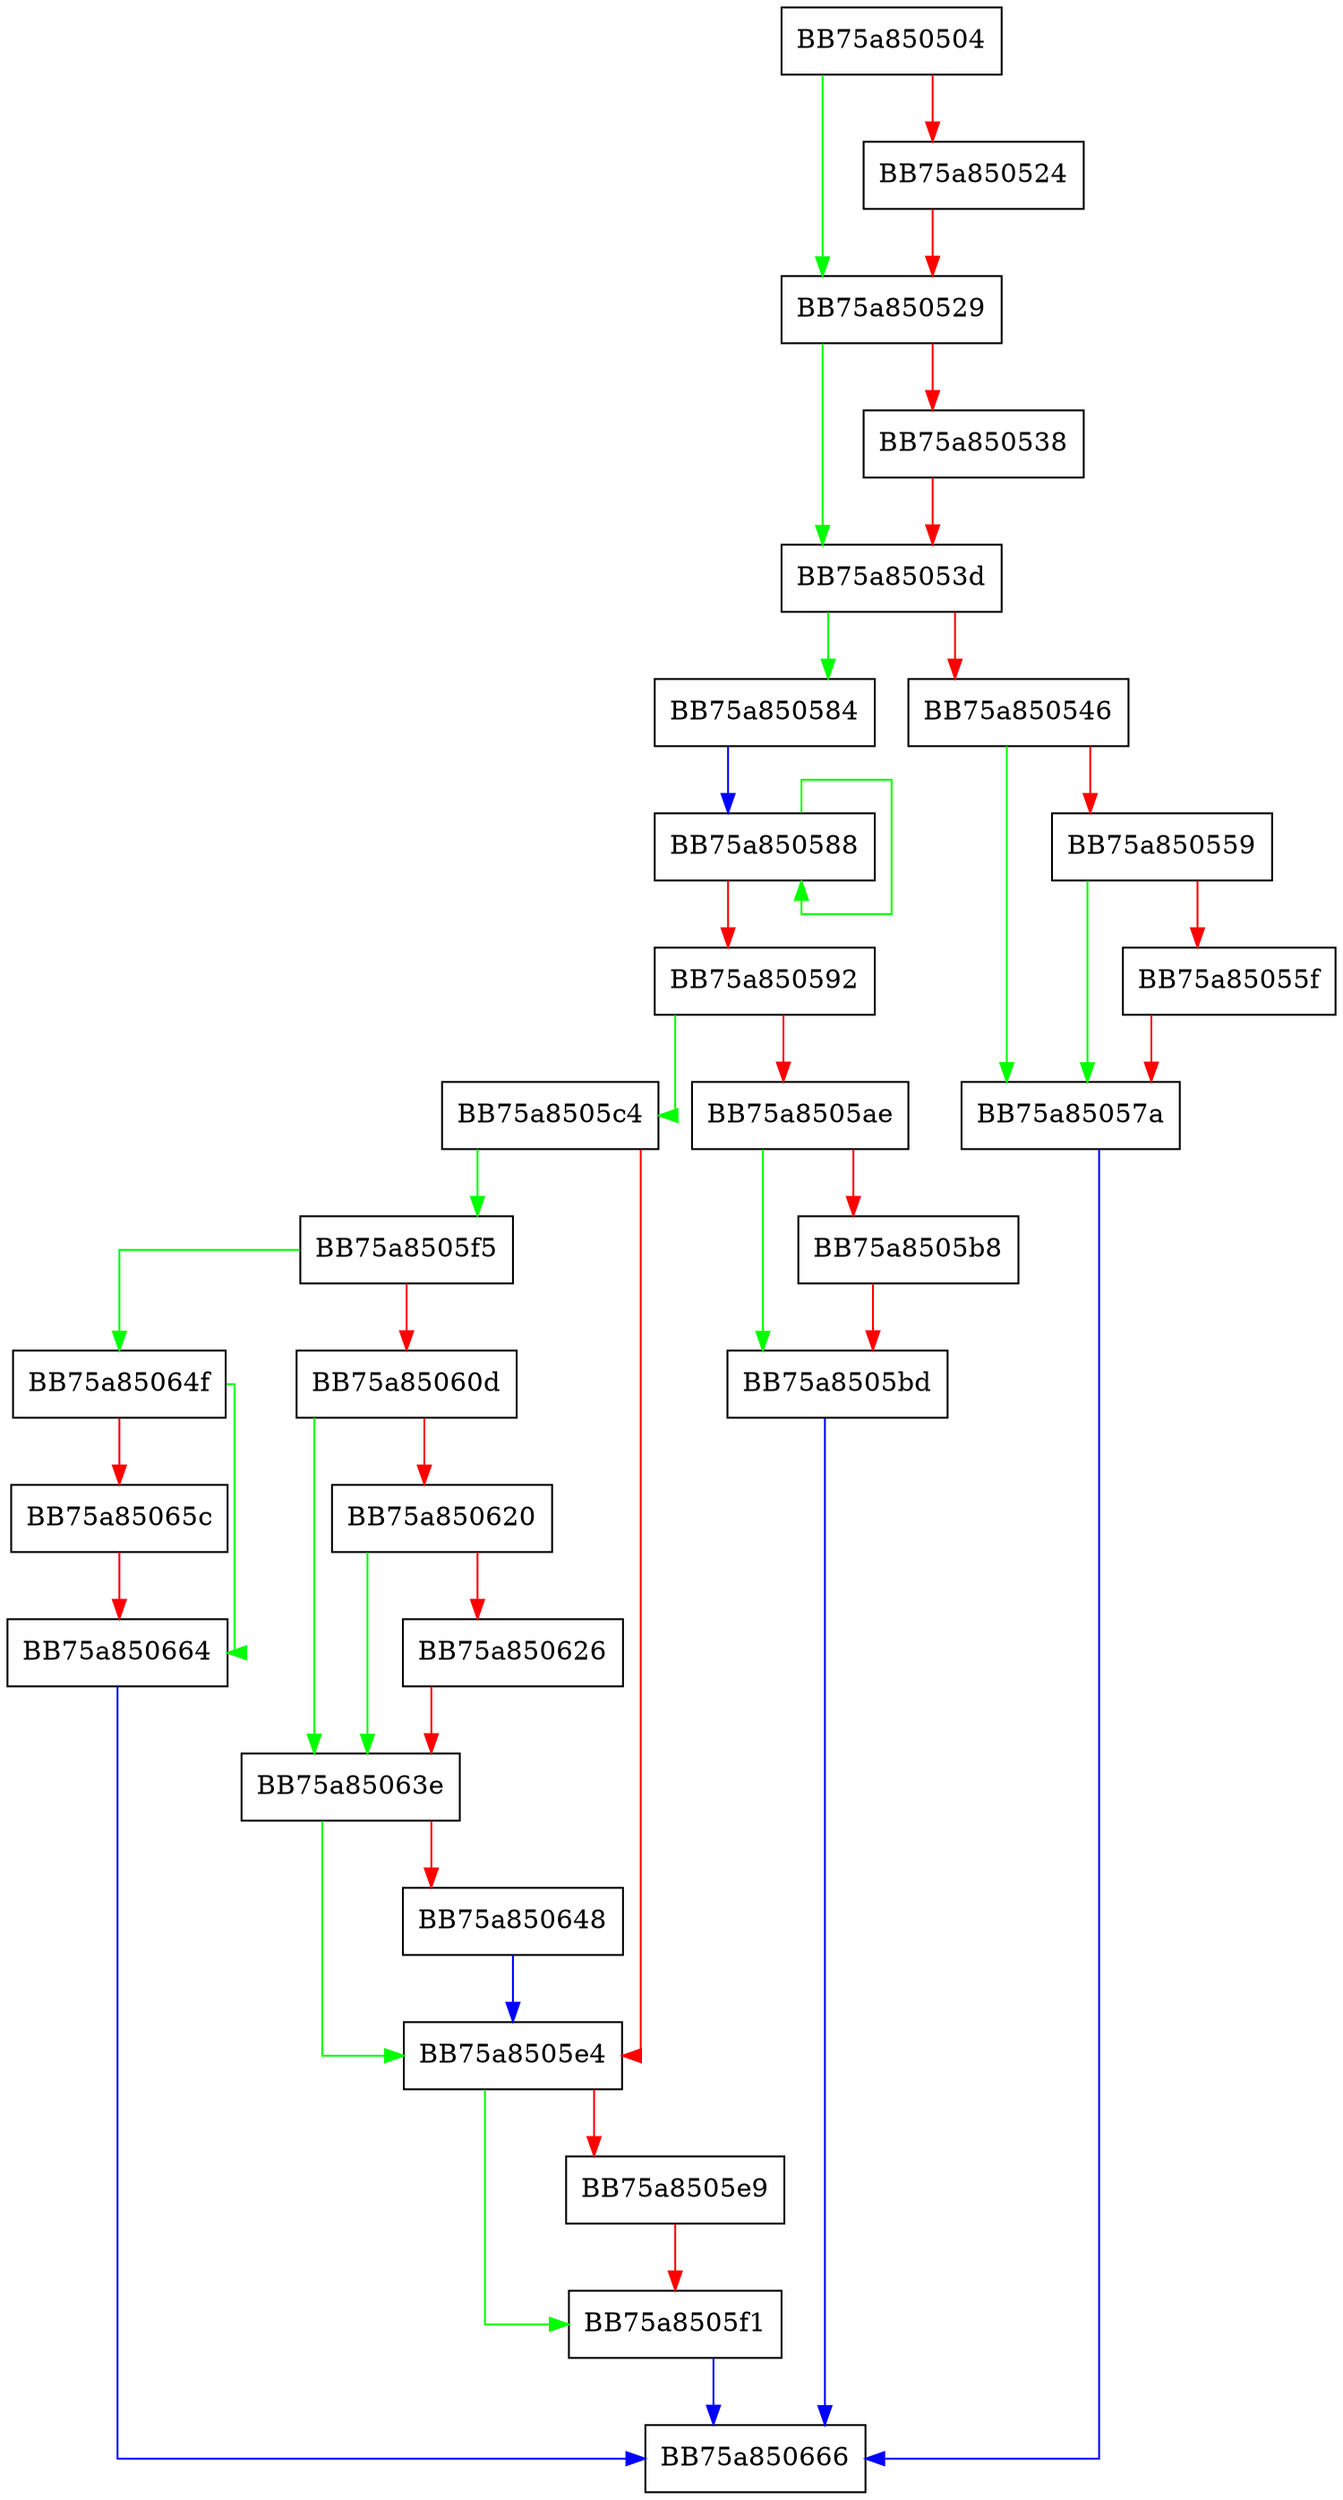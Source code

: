 digraph GetTargetDosPath {
  node [shape="box"];
  graph [splines=ortho];
  BB75a850504 -> BB75a850529 [color="green"];
  BB75a850504 -> BB75a850524 [color="red"];
  BB75a850524 -> BB75a850529 [color="red"];
  BB75a850529 -> BB75a85053d [color="green"];
  BB75a850529 -> BB75a850538 [color="red"];
  BB75a850538 -> BB75a85053d [color="red"];
  BB75a85053d -> BB75a850584 [color="green"];
  BB75a85053d -> BB75a850546 [color="red"];
  BB75a850546 -> BB75a85057a [color="green"];
  BB75a850546 -> BB75a850559 [color="red"];
  BB75a850559 -> BB75a85057a [color="green"];
  BB75a850559 -> BB75a85055f [color="red"];
  BB75a85055f -> BB75a85057a [color="red"];
  BB75a85057a -> BB75a850666 [color="blue"];
  BB75a850584 -> BB75a850588 [color="blue"];
  BB75a850588 -> BB75a850588 [color="green"];
  BB75a850588 -> BB75a850592 [color="red"];
  BB75a850592 -> BB75a8505c4 [color="green"];
  BB75a850592 -> BB75a8505ae [color="red"];
  BB75a8505ae -> BB75a8505bd [color="green"];
  BB75a8505ae -> BB75a8505b8 [color="red"];
  BB75a8505b8 -> BB75a8505bd [color="red"];
  BB75a8505bd -> BB75a850666 [color="blue"];
  BB75a8505c4 -> BB75a8505f5 [color="green"];
  BB75a8505c4 -> BB75a8505e4 [color="red"];
  BB75a8505e4 -> BB75a8505f1 [color="green"];
  BB75a8505e4 -> BB75a8505e9 [color="red"];
  BB75a8505e9 -> BB75a8505f1 [color="red"];
  BB75a8505f1 -> BB75a850666 [color="blue"];
  BB75a8505f5 -> BB75a85064f [color="green"];
  BB75a8505f5 -> BB75a85060d [color="red"];
  BB75a85060d -> BB75a85063e [color="green"];
  BB75a85060d -> BB75a850620 [color="red"];
  BB75a850620 -> BB75a85063e [color="green"];
  BB75a850620 -> BB75a850626 [color="red"];
  BB75a850626 -> BB75a85063e [color="red"];
  BB75a85063e -> BB75a8505e4 [color="green"];
  BB75a85063e -> BB75a850648 [color="red"];
  BB75a850648 -> BB75a8505e4 [color="blue"];
  BB75a85064f -> BB75a850664 [color="green"];
  BB75a85064f -> BB75a85065c [color="red"];
  BB75a85065c -> BB75a850664 [color="red"];
  BB75a850664 -> BB75a850666 [color="blue"];
}
